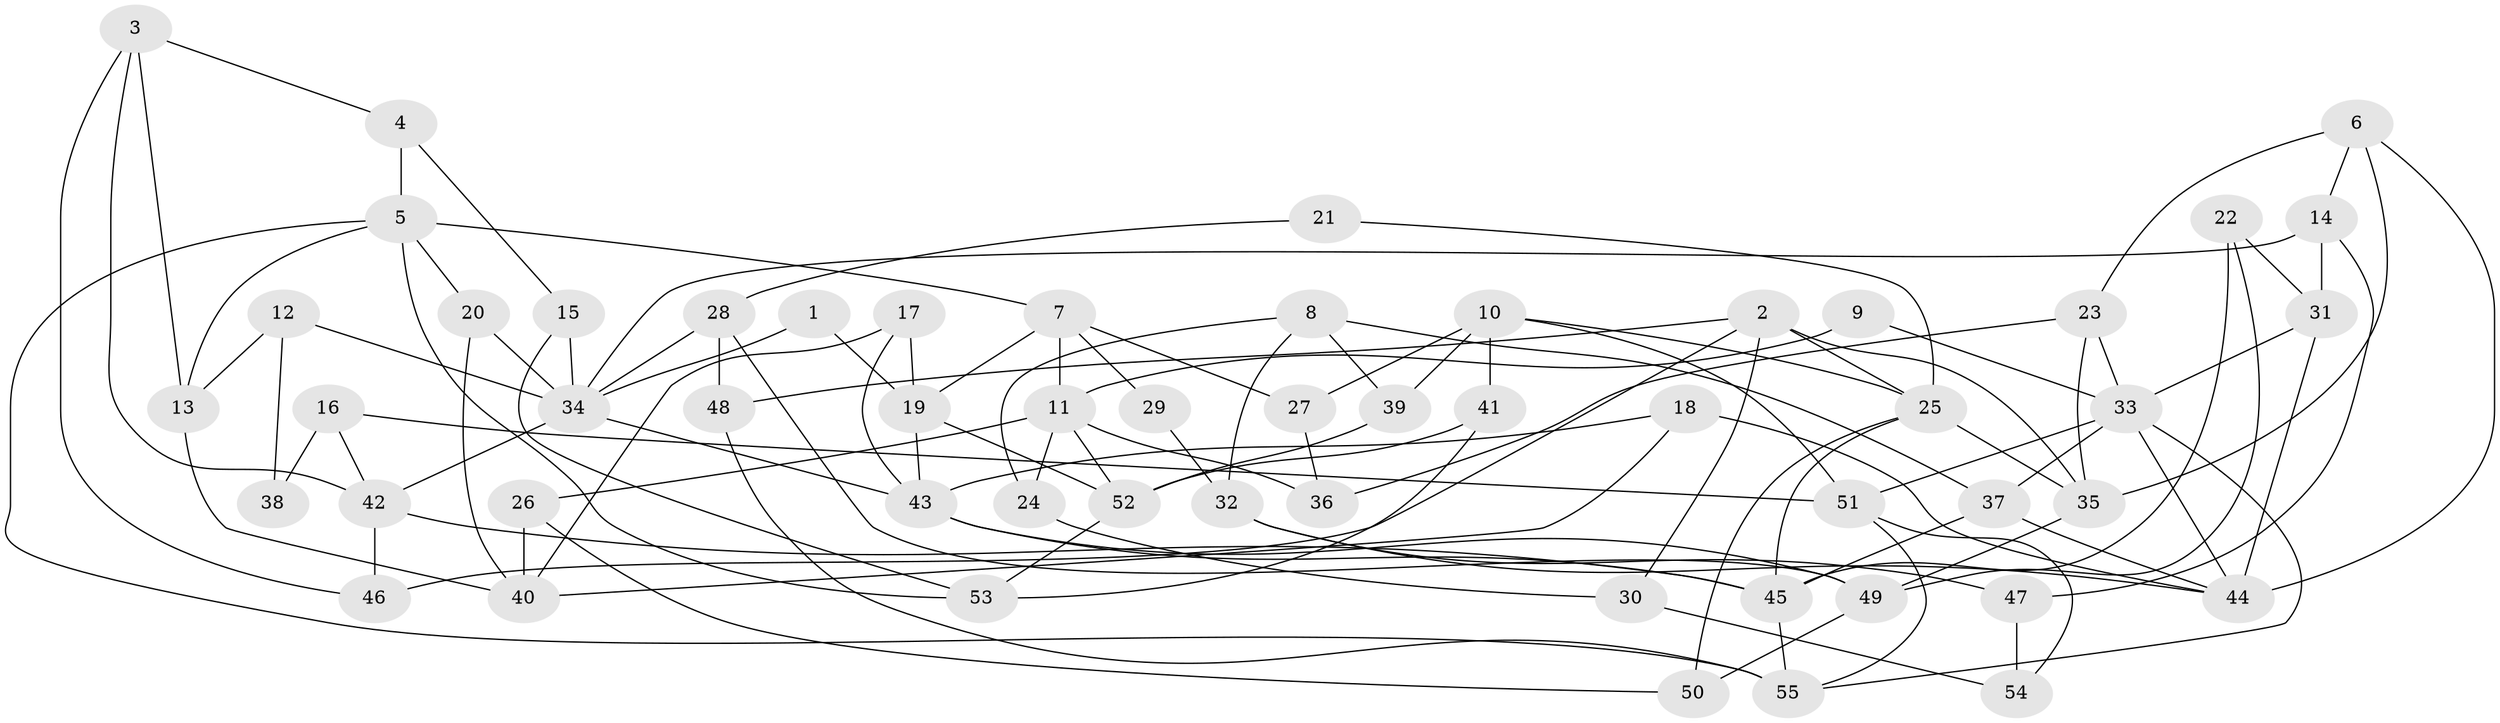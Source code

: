 // Generated by graph-tools (version 1.1) at 2025/49/03/09/25 04:49:43]
// undirected, 55 vertices, 110 edges
graph export_dot {
graph [start="1"]
  node [color=gray90,style=filled];
  1;
  2;
  3;
  4;
  5;
  6;
  7;
  8;
  9;
  10;
  11;
  12;
  13;
  14;
  15;
  16;
  17;
  18;
  19;
  20;
  21;
  22;
  23;
  24;
  25;
  26;
  27;
  28;
  29;
  30;
  31;
  32;
  33;
  34;
  35;
  36;
  37;
  38;
  39;
  40;
  41;
  42;
  43;
  44;
  45;
  46;
  47;
  48;
  49;
  50;
  51;
  52;
  53;
  54;
  55;
  1 -- 34;
  1 -- 19;
  2 -- 48;
  2 -- 25;
  2 -- 30;
  2 -- 35;
  2 -- 46;
  3 -- 13;
  3 -- 46;
  3 -- 4;
  3 -- 42;
  4 -- 5;
  4 -- 15;
  5 -- 53;
  5 -- 55;
  5 -- 7;
  5 -- 13;
  5 -- 20;
  6 -- 23;
  6 -- 44;
  6 -- 14;
  6 -- 35;
  7 -- 27;
  7 -- 11;
  7 -- 19;
  7 -- 29;
  8 -- 39;
  8 -- 37;
  8 -- 24;
  8 -- 32;
  9 -- 11;
  9 -- 33;
  10 -- 25;
  10 -- 51;
  10 -- 27;
  10 -- 39;
  10 -- 41;
  11 -- 52;
  11 -- 24;
  11 -- 26;
  11 -- 36;
  12 -- 13;
  12 -- 34;
  12 -- 38;
  13 -- 40;
  14 -- 31;
  14 -- 34;
  14 -- 47;
  15 -- 34;
  15 -- 53;
  16 -- 42;
  16 -- 51;
  16 -- 38;
  17 -- 19;
  17 -- 43;
  17 -- 40;
  18 -- 40;
  18 -- 43;
  18 -- 44;
  19 -- 43;
  19 -- 52;
  20 -- 40;
  20 -- 34;
  21 -- 28;
  21 -- 25;
  22 -- 45;
  22 -- 49;
  22 -- 31;
  23 -- 33;
  23 -- 35;
  23 -- 36;
  24 -- 30;
  25 -- 35;
  25 -- 45;
  25 -- 50;
  26 -- 50;
  26 -- 40;
  27 -- 36;
  28 -- 34;
  28 -- 49;
  28 -- 48;
  29 -- 32;
  30 -- 54;
  31 -- 44;
  31 -- 33;
  32 -- 44;
  32 -- 47;
  33 -- 37;
  33 -- 44;
  33 -- 51;
  33 -- 55;
  34 -- 42;
  34 -- 43;
  35 -- 49;
  37 -- 44;
  37 -- 45;
  39 -- 52;
  41 -- 53;
  41 -- 52;
  42 -- 45;
  42 -- 46;
  43 -- 45;
  43 -- 49;
  45 -- 55;
  47 -- 54;
  48 -- 55;
  49 -- 50;
  51 -- 54;
  51 -- 55;
  52 -- 53;
}
